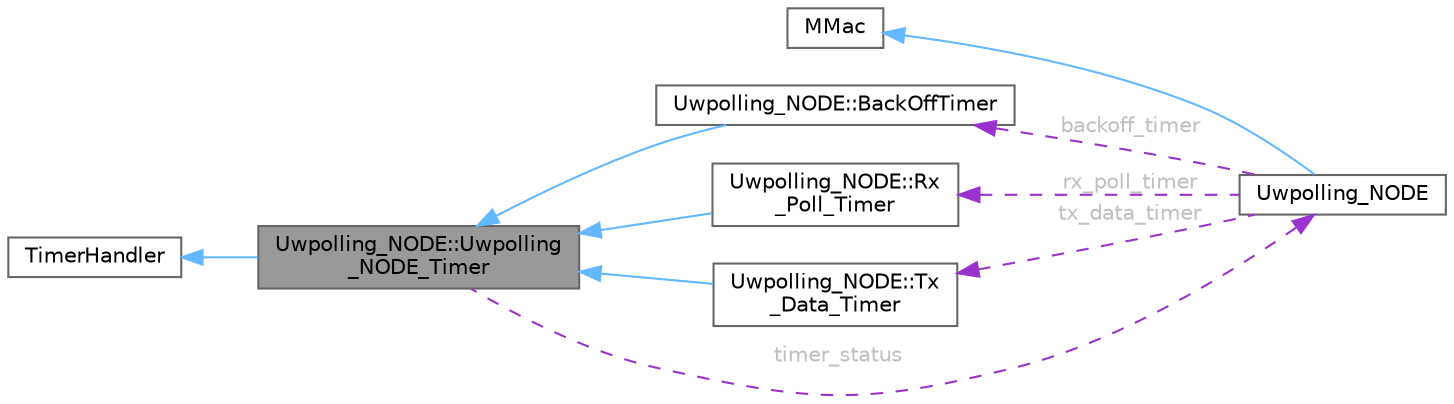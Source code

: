 digraph "Uwpolling_NODE::Uwpolling_NODE_Timer"
{
 // LATEX_PDF_SIZE
  bgcolor="transparent";
  edge [fontname=Helvetica,fontsize=10,labelfontname=Helvetica,labelfontsize=10];
  node [fontname=Helvetica,fontsize=10,shape=box,height=0.2,width=0.4];
  rankdir="LR";
  Node1 [id="Node000001",label="Uwpolling_NODE::Uwpolling\l_NODE_Timer",height=0.2,width=0.4,color="gray40", fillcolor="grey60", style="filled", fontcolor="black",tooltip="Class that describes the timer in the AUV."];
  Node2 -> Node1 [id="edge1_Node000001_Node000002",dir="back",color="steelblue1",style="solid",tooltip=" "];
  Node2 [id="Node000002",label="TimerHandler",height=0.2,width=0.4,color="gray40", fillcolor="white", style="filled",tooltip=" "];
  Node3 -> Node1 [id="edge2_Node000001_Node000003",dir="back",color="darkorchid3",style="dashed",tooltip=" ",label=" timer_status",fontcolor="grey" ];
  Node3 [id="Node000003",label="Uwpolling_NODE",height=0.2,width=0.4,color="gray40", fillcolor="white", style="filled",URL="$classUwpolling__NODE.html",tooltip="Class used to represents the UWPOLLING MAC layer of a node."];
  Node4 -> Node3 [id="edge3_Node000003_Node000004",dir="back",color="steelblue1",style="solid",tooltip=" "];
  Node4 [id="Node000004",label="MMac",height=0.2,width=0.4,color="gray40", fillcolor="white", style="filled",tooltip=" "];
  Node5 -> Node3 [id="edge4_Node000003_Node000005",dir="back",color="darkorchid3",style="dashed",tooltip=" ",label=" backoff_timer",fontcolor="grey" ];
  Node5 [id="Node000005",label="Uwpolling_NODE::BackOffTimer",height=0.2,width=0.4,color="gray40", fillcolor="white", style="filled",URL="$classUwpolling__NODE_1_1BackOffTimer.html",tooltip="Class (inherited from Uwpolling_NODE_Timer) used to handle the time of backoff of the node before tra..."];
  Node1 -> Node5 [id="edge5_Node000005_Node000001",dir="back",color="steelblue1",style="solid",tooltip=" "];
  Node6 -> Node3 [id="edge6_Node000003_Node000006",dir="back",color="darkorchid3",style="dashed",tooltip=" ",label=" rx_poll_timer",fontcolor="grey" ];
  Node6 [id="Node000006",label="Uwpolling_NODE::Rx\l_Poll_Timer",height=0.2,width=0.4,color="gray40", fillcolor="white", style="filled",URL="$classUwpolling__NODE_1_1Rx__Poll__Timer.html",tooltip="Class (inherited from Uwpolling_NODE_Timer) used to handle the time in which the NODE wait for the PO..."];
  Node1 -> Node6 [id="edge7_Node000006_Node000001",dir="back",color="steelblue1",style="solid",tooltip=" "];
  Node7 -> Node3 [id="edge8_Node000003_Node000007",dir="back",color="darkorchid3",style="dashed",tooltip=" ",label=" tx_data_timer",fontcolor="grey" ];
  Node7 [id="Node000007",label="Uwpolling_NODE::Tx\l_Data_Timer",height=0.2,width=0.4,color="gray40", fillcolor="white", style="filled",URL="$classUwpolling__NODE_1_1Tx__Data__Timer.html",tooltip="Class (inherited from Uwpolling_NODE_Timer) used to handle the time between the transmission of the D..."];
  Node1 -> Node7 [id="edge9_Node000007_Node000001",dir="back",color="steelblue1",style="solid",tooltip=" "];
}
